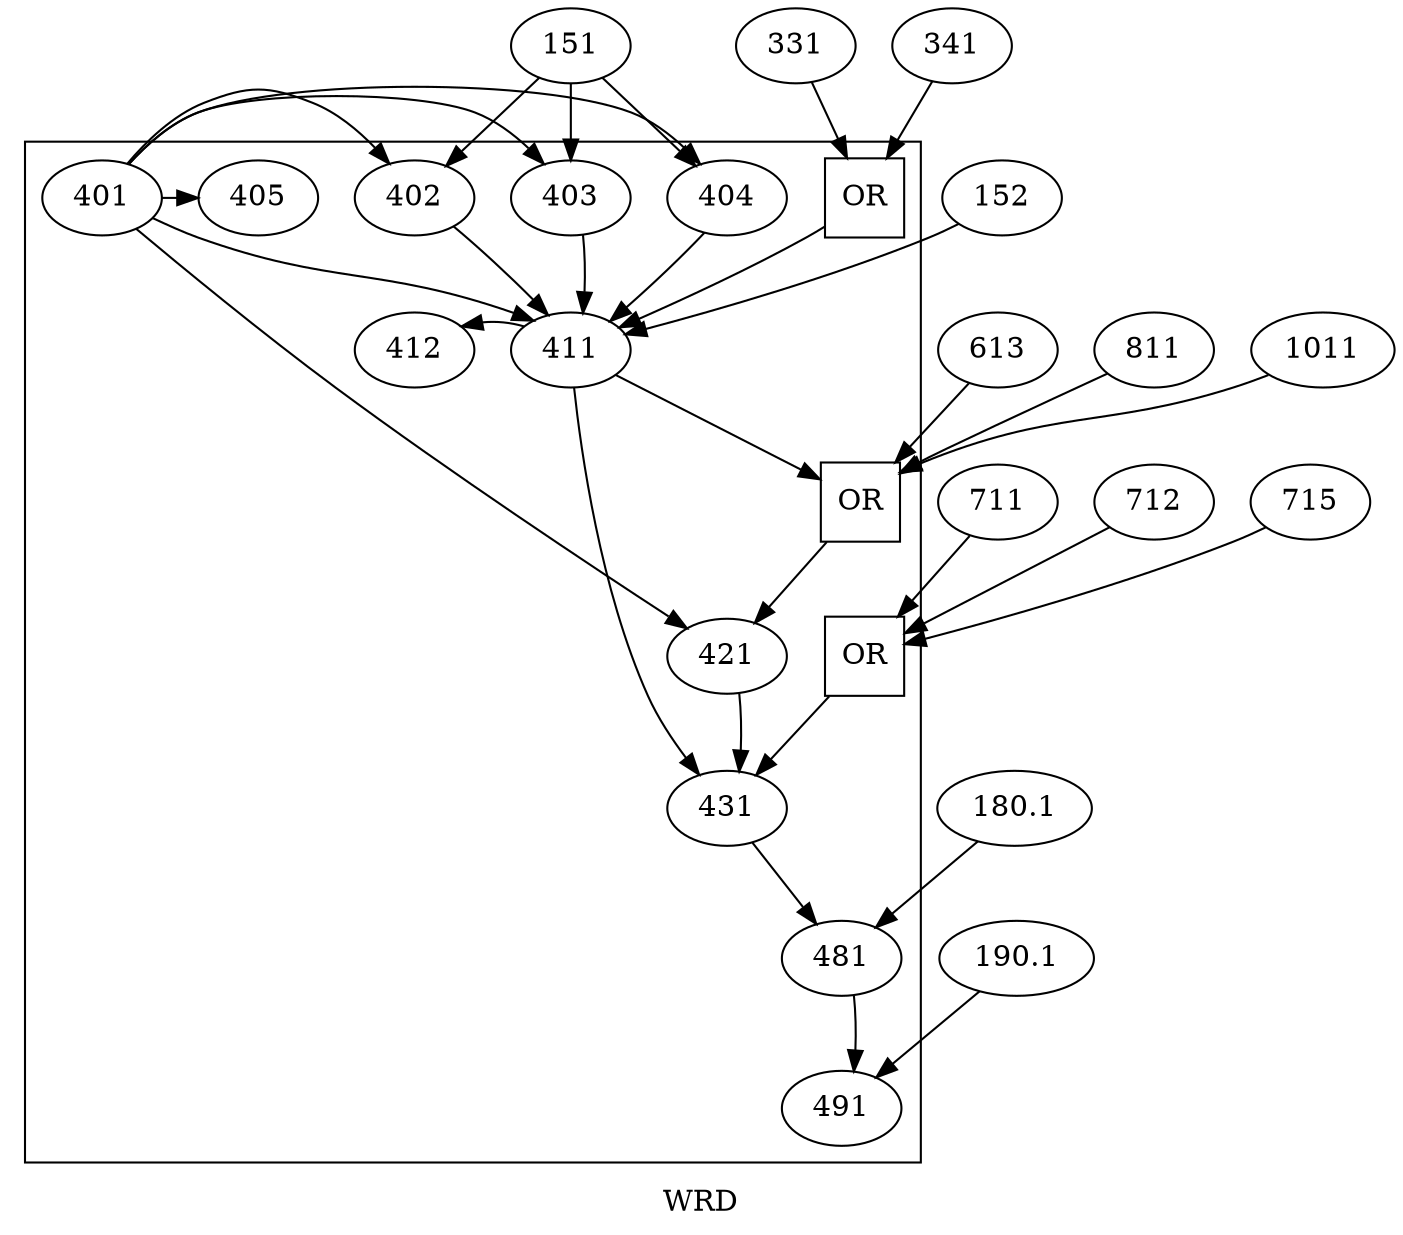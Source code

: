 digraph G4 {
	label=WRD
	151 -> 402
	151 -> 403
	151 -> 404
	152 -> 411
	"411_['331', '341']" -> 411
	331 -> "411_['331', '341']"
	341 -> "411_['331', '341']"
	"421_['411', '613', '811', '1011']" -> 421
	411 -> "421_['411', '613', '811', '1011']"
	613 -> "421_['411', '613', '811', '1011']"
	811 -> "421_['411', '613', '811', '1011']"
	1011 -> "421_['411', '613', '811', '1011']"
	"431_['711', '712', '715']" -> 431
	711 -> "431_['711', '712', '715']"
	712 -> "431_['711', '712', '715']"
	715 -> "431_['711', '712', '715']"
	180.1 -> 481
	190.1 -> 491
	subgraph cluster {
		label=""
		{
			rank=same
			401
			402
			403
			404
			405
			401 -> 402 [style=invis]
			403 -> 404 [style=invis]
		}
		{
			rank=same
			411
			412
			411 -> 412 [style=invis]
		}
		{
			rank=same
			421
		}
		{
			rank=same
			431
		}
		{
			rank=same
			481
		}
		{
			rank=same
			491
		}
		401 -> 411 [style=invis]
		401 -> 412 [style=invis]
		402 -> 411 [style=invis]
		402 -> 412 [style=invis]
		403 -> 411 [style=invis]
		403 -> 412 [style=invis]
		404 -> 411 [style=invis]
		404 -> 412 [style=invis]
		405 -> 411 [style=invis]
		405 -> 412 [style=invis]
		421 -> 431 [style=invis]
		481 -> 491 [style=invis]
		401 -> 402
		401 -> 403
		401 -> 404
		401 -> 405
		401 -> 411
		402 -> 411
		403 -> 411
		404 -> 411
		"411_['331', '341']" [label=OR shape=square]
		411 -> 412
		401 -> 421
		"421_['411', '613', '811', '1011']" [label=OR shape=square]
		411 -> 431
		421 -> 431
		"431_['711', '712', '715']" [label=OR shape=square]
		431 -> 481
		481 -> 491
	}
}
